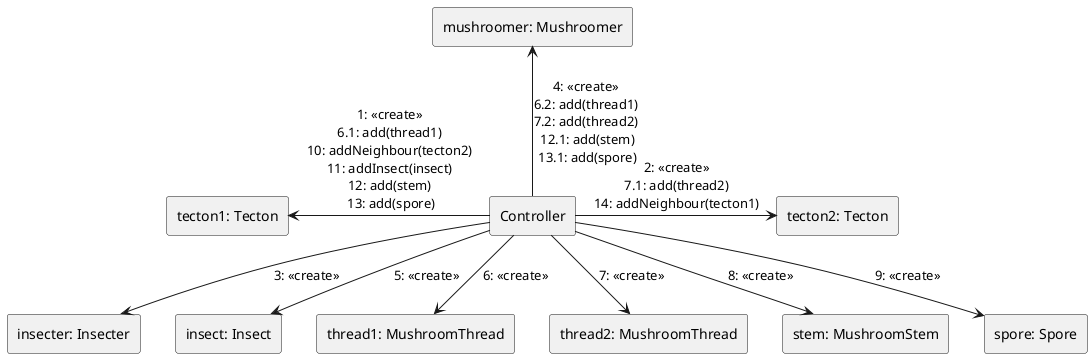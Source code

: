 @startuml Communication diagram
skinparam linestyle ortho

rectangle "Controller" as 0

'rectangle "map: Map" as 1

rectangle "tecton1: Tecton" as 2.1
rectangle "tecton2: Tecton" as 2.2

rectangle "insecter: Insecter" as 3.1
rectangle "mushroomer: Mushroomer" as 3.2

rectangle "insect: Insect" as 4

rectangle "thread1: MushroomThread" as 5
rectangle "thread2: MushroomThread" as 5.1
rectangle "stem: MushroomStem" as 6

rectangle "spore: Spore" as 7


'0 -left-> 1: 1: <<create>>\n8: addTecton(tecton1)\n9: addTecton(tecton2)
0 -left-> 2.1: 1: <<create>>\n6.1: add(thread1)\n10: addNeighbour(tecton2)\n11: addInsect(insect)\n12: add(stem)\n 13: add(spore)
0 -right-> 2.2: 2: <<create>>\n7.1: add(thread2)\n14: addNeighbour(tecton1)

0 -down-> 3.1: 3: <<create>>
0 -up-> 3.2: 4: <<create>>\n6.2: add(thread1)\n7.2: add(thread2)\n 12.1: add(stem)\n 13.1: add(spore)

0 -down-> 4: 5: <<create>>

0 --> 5: 6: <<create>>
0 --> 5.1: 7: <<create>>
0 --> 6: 8: <<create>>

0 --> 7: 9: <<create>>
'szerintem ezek nem is kellenek bele
'1.1 --> 4: 7. cut(thread)

'1.2 --> 2.1: 8. remove(thread)
'1.2 --> 2.2: 9. remove(thread)

@enduml
